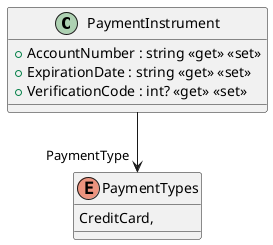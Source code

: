 @startuml
class PaymentInstrument {
    + AccountNumber : string <<get>> <<set>>
    + ExpirationDate : string <<get>> <<set>>
    + VerificationCode : int? <<get>> <<set>>
}
enum PaymentTypes {
    CreditCard,
}
PaymentInstrument --> "PaymentType" PaymentTypes
@enduml
